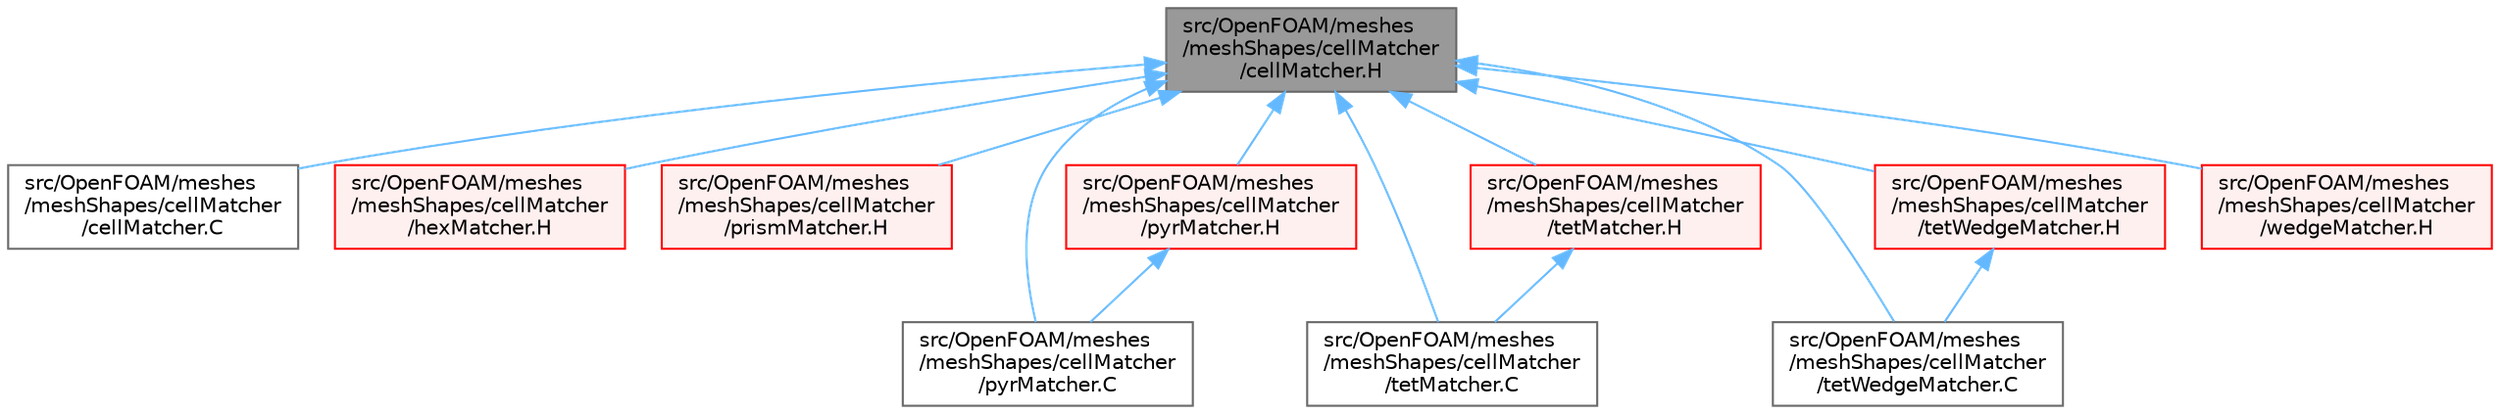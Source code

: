 digraph "src/OpenFOAM/meshes/meshShapes/cellMatcher/cellMatcher.H"
{
 // LATEX_PDF_SIZE
  bgcolor="transparent";
  edge [fontname=Helvetica,fontsize=10,labelfontname=Helvetica,labelfontsize=10];
  node [fontname=Helvetica,fontsize=10,shape=box,height=0.2,width=0.4];
  Node1 [id="Node000001",label="src/OpenFOAM/meshes\l/meshShapes/cellMatcher\l/cellMatcher.H",height=0.2,width=0.4,color="gray40", fillcolor="grey60", style="filled", fontcolor="black",tooltip=" "];
  Node1 -> Node2 [id="edge1_Node000001_Node000002",dir="back",color="steelblue1",style="solid",tooltip=" "];
  Node2 [id="Node000002",label="src/OpenFOAM/meshes\l/meshShapes/cellMatcher\l/cellMatcher.C",height=0.2,width=0.4,color="grey40", fillcolor="white", style="filled",URL="$cellMatcher_8C.html",tooltip=" "];
  Node1 -> Node3 [id="edge2_Node000001_Node000003",dir="back",color="steelblue1",style="solid",tooltip=" "];
  Node3 [id="Node000003",label="src/OpenFOAM/meshes\l/meshShapes/cellMatcher\l/hexMatcher.H",height=0.2,width=0.4,color="red", fillcolor="#FFF0F0", style="filled",URL="$hexMatcher_8H.html",tooltip=" "];
  Node1 -> Node17 [id="edge3_Node000001_Node000017",dir="back",color="steelblue1",style="solid",tooltip=" "];
  Node17 [id="Node000017",label="src/OpenFOAM/meshes\l/meshShapes/cellMatcher\l/prismMatcher.H",height=0.2,width=0.4,color="red", fillcolor="#FFF0F0", style="filled",URL="$prismMatcher_8H.html",tooltip=" "];
  Node1 -> Node19 [id="edge4_Node000001_Node000019",dir="back",color="steelblue1",style="solid",tooltip=" "];
  Node19 [id="Node000019",label="src/OpenFOAM/meshes\l/meshShapes/cellMatcher\l/pyrMatcher.C",height=0.2,width=0.4,color="grey40", fillcolor="white", style="filled",URL="$pyrMatcher_8C.html",tooltip=" "];
  Node1 -> Node20 [id="edge5_Node000001_Node000020",dir="back",color="steelblue1",style="solid",tooltip=" "];
  Node20 [id="Node000020",label="src/OpenFOAM/meshes\l/meshShapes/cellMatcher\l/pyrMatcher.H",height=0.2,width=0.4,color="red", fillcolor="#FFF0F0", style="filled",URL="$pyrMatcher_8H.html",tooltip=" "];
  Node20 -> Node19 [id="edge6_Node000020_Node000019",dir="back",color="steelblue1",style="solid",tooltip=" "];
  Node1 -> Node21 [id="edge7_Node000001_Node000021",dir="back",color="steelblue1",style="solid",tooltip=" "];
  Node21 [id="Node000021",label="src/OpenFOAM/meshes\l/meshShapes/cellMatcher\l/tetMatcher.C",height=0.2,width=0.4,color="grey40", fillcolor="white", style="filled",URL="$tetMatcher_8C.html",tooltip=" "];
  Node1 -> Node22 [id="edge8_Node000001_Node000022",dir="back",color="steelblue1",style="solid",tooltip=" "];
  Node22 [id="Node000022",label="src/OpenFOAM/meshes\l/meshShapes/cellMatcher\l/tetMatcher.H",height=0.2,width=0.4,color="red", fillcolor="#FFF0F0", style="filled",URL="$tetMatcher_8H.html",tooltip=" "];
  Node22 -> Node21 [id="edge9_Node000022_Node000021",dir="back",color="steelblue1",style="solid",tooltip=" "];
  Node1 -> Node26 [id="edge10_Node000001_Node000026",dir="back",color="steelblue1",style="solid",tooltip=" "];
  Node26 [id="Node000026",label="src/OpenFOAM/meshes\l/meshShapes/cellMatcher\l/tetWedgeMatcher.C",height=0.2,width=0.4,color="grey40", fillcolor="white", style="filled",URL="$tetWedgeMatcher_8C.html",tooltip=" "];
  Node1 -> Node27 [id="edge11_Node000001_Node000027",dir="back",color="steelblue1",style="solid",tooltip=" "];
  Node27 [id="Node000027",label="src/OpenFOAM/meshes\l/meshShapes/cellMatcher\l/tetWedgeMatcher.H",height=0.2,width=0.4,color="red", fillcolor="#FFF0F0", style="filled",URL="$tetWedgeMatcher_8H.html",tooltip=" "];
  Node27 -> Node26 [id="edge12_Node000027_Node000026",dir="back",color="steelblue1",style="solid",tooltip=" "];
  Node1 -> Node28 [id="edge13_Node000001_Node000028",dir="back",color="steelblue1",style="solid",tooltip=" "];
  Node28 [id="Node000028",label="src/OpenFOAM/meshes\l/meshShapes/cellMatcher\l/wedgeMatcher.H",height=0.2,width=0.4,color="red", fillcolor="#FFF0F0", style="filled",URL="$wedgeMatcher_8H.html",tooltip=" "];
}

